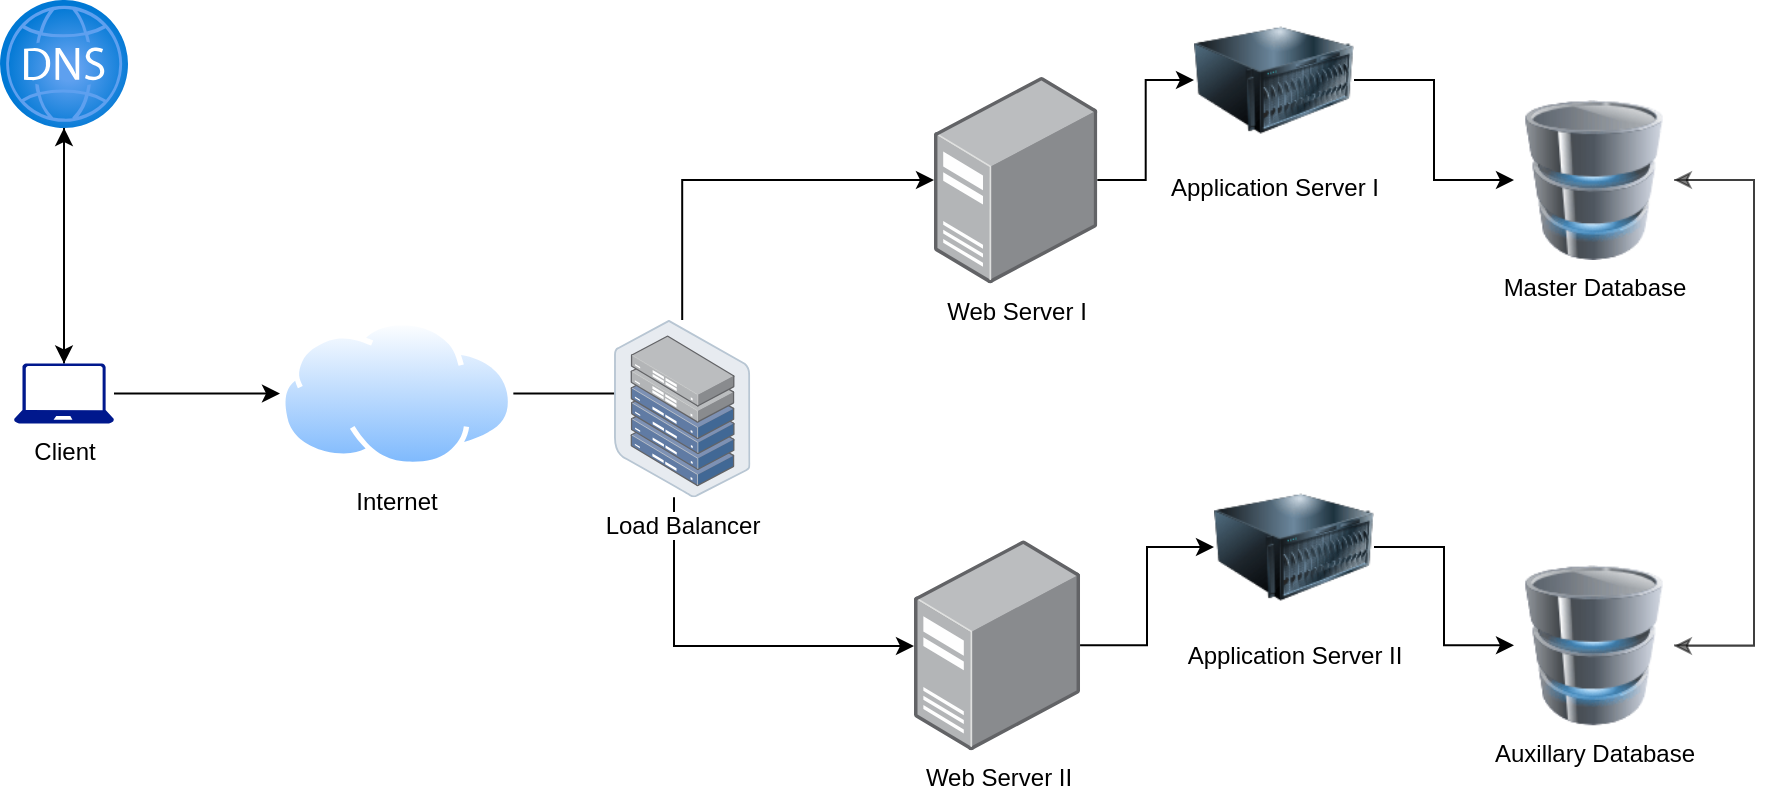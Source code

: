 <mxfile version="20.8.13" type="github">
  <diagram name="Page-1" id="YX8dFN5f9W4-FjAZ-q6s">
    <mxGraphModel dx="1035" dy="545" grid="1" gridSize="10" guides="1" tooltips="1" connect="1" arrows="1" fold="1" page="1" pageScale="1" pageWidth="850" pageHeight="1100" math="0" shadow="0">
      <root>
        <mxCell id="0" />
        <mxCell id="1" parent="0" />
        <mxCell id="elQm2aC_8iu5TuE16WQp-17" style="edgeStyle=orthogonalEdgeStyle;rounded=0;orthogonalLoop=1;jettySize=auto;html=1;entryX=0.5;entryY=0;entryDx=0;entryDy=0;entryPerimeter=0;" edge="1" parent="1" source="elQm2aC_8iu5TuE16WQp-1" target="elQm2aC_8iu5TuE16WQp-3">
          <mxGeometry relative="1" as="geometry" />
        </mxCell>
        <mxCell id="elQm2aC_8iu5TuE16WQp-1" value="" style="aspect=fixed;html=1;points=[];align=center;image;fontSize=12;image=img/lib/azure2/networking/DNS_Zones.svg;" vertex="1" parent="1">
          <mxGeometry x="103" y="310" width="64" height="64" as="geometry" />
        </mxCell>
        <mxCell id="elQm2aC_8iu5TuE16WQp-20" style="edgeStyle=orthogonalEdgeStyle;rounded=0;orthogonalLoop=1;jettySize=auto;html=1;entryX=0.147;entryY=0.415;entryDx=0;entryDy=0;entryPerimeter=0;" edge="1" parent="1" source="elQm2aC_8iu5TuE16WQp-2" target="elQm2aC_8iu5TuE16WQp-11">
          <mxGeometry relative="1" as="geometry" />
        </mxCell>
        <mxCell id="elQm2aC_8iu5TuE16WQp-2" value="Internet" style="aspect=fixed;perimeter=ellipsePerimeter;html=1;align=center;shadow=0;dashed=0;spacingTop=3;image;image=img/lib/active_directory/internet_cloud.svg;" vertex="1" parent="1">
          <mxGeometry x="243" y="470" width="116.67" height="73.5" as="geometry" />
        </mxCell>
        <mxCell id="elQm2aC_8iu5TuE16WQp-18" style="edgeStyle=orthogonalEdgeStyle;rounded=0;orthogonalLoop=1;jettySize=auto;html=1;" edge="1" parent="1" source="elQm2aC_8iu5TuE16WQp-3" target="elQm2aC_8iu5TuE16WQp-1">
          <mxGeometry relative="1" as="geometry" />
        </mxCell>
        <mxCell id="elQm2aC_8iu5TuE16WQp-19" style="edgeStyle=orthogonalEdgeStyle;rounded=0;orthogonalLoop=1;jettySize=auto;html=1;entryX=0;entryY=0.5;entryDx=0;entryDy=0;" edge="1" parent="1" source="elQm2aC_8iu5TuE16WQp-3" target="elQm2aC_8iu5TuE16WQp-2">
          <mxGeometry relative="1" as="geometry" />
        </mxCell>
        <mxCell id="elQm2aC_8iu5TuE16WQp-3" value="Client" style="sketch=0;aspect=fixed;pointerEvents=1;shadow=0;dashed=0;html=1;strokeColor=none;labelPosition=center;verticalLabelPosition=bottom;verticalAlign=top;align=center;fillColor=#00188D;shape=mxgraph.azure.laptop" vertex="1" parent="1">
          <mxGeometry x="110" y="491.75" width="50" height="30" as="geometry" />
        </mxCell>
        <mxCell id="elQm2aC_8iu5TuE16WQp-24" style="edgeStyle=orthogonalEdgeStyle;rounded=0;orthogonalLoop=1;jettySize=auto;html=1;" edge="1" parent="1" source="elQm2aC_8iu5TuE16WQp-9" target="elQm2aC_8iu5TuE16WQp-13">
          <mxGeometry relative="1" as="geometry" />
        </mxCell>
        <mxCell id="elQm2aC_8iu5TuE16WQp-9" value="Web Server I" style="points=[];aspect=fixed;html=1;align=center;shadow=0;dashed=0;image;image=img/lib/allied_telesis/computer_and_terminals/Server_Desktop.svg;" vertex="1" parent="1">
          <mxGeometry x="570" y="348.25" width="81.65" height="103.5" as="geometry" />
        </mxCell>
        <mxCell id="elQm2aC_8iu5TuE16WQp-25" style="edgeStyle=orthogonalEdgeStyle;rounded=0;orthogonalLoop=1;jettySize=auto;html=1;" edge="1" parent="1" source="elQm2aC_8iu5TuE16WQp-10" target="elQm2aC_8iu5TuE16WQp-14">
          <mxGeometry relative="1" as="geometry" />
        </mxCell>
        <mxCell id="elQm2aC_8iu5TuE16WQp-10" value="Web Server II" style="points=[];aspect=fixed;html=1;align=center;shadow=0;dashed=0;image;image=img/lib/allied_telesis/computer_and_terminals/Server_Desktop.svg;" vertex="1" parent="1">
          <mxGeometry x="560" y="580" width="83.03" height="105.25" as="geometry" />
        </mxCell>
        <mxCell id="elQm2aC_8iu5TuE16WQp-22" style="edgeStyle=orthogonalEdgeStyle;rounded=0;orthogonalLoop=1;jettySize=auto;html=1;" edge="1" parent="1" source="elQm2aC_8iu5TuE16WQp-11" target="elQm2aC_8iu5TuE16WQp-9">
          <mxGeometry relative="1" as="geometry">
            <Array as="points">
              <mxPoint x="444" y="400" />
            </Array>
          </mxGeometry>
        </mxCell>
        <mxCell id="elQm2aC_8iu5TuE16WQp-23" style="edgeStyle=orthogonalEdgeStyle;rounded=0;orthogonalLoop=1;jettySize=auto;html=1;" edge="1" parent="1" source="elQm2aC_8iu5TuE16WQp-11" target="elQm2aC_8iu5TuE16WQp-10">
          <mxGeometry relative="1" as="geometry">
            <Array as="points">
              <mxPoint x="440" y="633" />
            </Array>
          </mxGeometry>
        </mxCell>
        <mxCell id="elQm2aC_8iu5TuE16WQp-11" value="Load Balancer" style="points=[];aspect=fixed;html=1;align=center;shadow=0;dashed=0;image;image=img/lib/allied_telesis/storage/Datacenter_Server_Half_Rack_ToR.svg;" vertex="1" parent="1">
          <mxGeometry x="410" y="470" width="68.2" height="88.61" as="geometry" />
        </mxCell>
        <mxCell id="elQm2aC_8iu5TuE16WQp-26" style="edgeStyle=orthogonalEdgeStyle;rounded=0;orthogonalLoop=1;jettySize=auto;html=1;" edge="1" parent="1" source="elQm2aC_8iu5TuE16WQp-13" target="elQm2aC_8iu5TuE16WQp-15">
          <mxGeometry relative="1" as="geometry" />
        </mxCell>
        <mxCell id="elQm2aC_8iu5TuE16WQp-13" value="Application Server I" style="image;html=1;image=img/lib/clip_art/computers/Server_128x128.png" vertex="1" parent="1">
          <mxGeometry x="700" y="310" width="80" height="80" as="geometry" />
        </mxCell>
        <mxCell id="elQm2aC_8iu5TuE16WQp-27" style="edgeStyle=orthogonalEdgeStyle;rounded=0;orthogonalLoop=1;jettySize=auto;html=1;entryX=0;entryY=0.5;entryDx=0;entryDy=0;" edge="1" parent="1" source="elQm2aC_8iu5TuE16WQp-14" target="elQm2aC_8iu5TuE16WQp-16">
          <mxGeometry relative="1" as="geometry" />
        </mxCell>
        <mxCell id="elQm2aC_8iu5TuE16WQp-14" value="Application Server II" style="image;html=1;image=img/lib/clip_art/computers/Server_128x128.png" vertex="1" parent="1">
          <mxGeometry x="710" y="543.5" width="80" height="80" as="geometry" />
        </mxCell>
        <mxCell id="elQm2aC_8iu5TuE16WQp-29" style="edgeStyle=orthogonalEdgeStyle;rounded=0;orthogonalLoop=1;jettySize=auto;html=1;opacity=50;" edge="1" parent="1" source="elQm2aC_8iu5TuE16WQp-15" target="elQm2aC_8iu5TuE16WQp-16">
          <mxGeometry relative="1" as="geometry">
            <Array as="points">
              <mxPoint x="980" y="400" />
              <mxPoint x="980" y="633" />
            </Array>
          </mxGeometry>
        </mxCell>
        <mxCell id="elQm2aC_8iu5TuE16WQp-15" value="Master Database" style="image;html=1;image=img/lib/clip_art/computers/Database_128x128.png" vertex="1" parent="1">
          <mxGeometry x="860" y="360" width="80" height="80" as="geometry" />
        </mxCell>
        <mxCell id="elQm2aC_8iu5TuE16WQp-28" style="edgeStyle=orthogonalEdgeStyle;rounded=0;orthogonalLoop=1;jettySize=auto;html=1;opacity=50;" edge="1" parent="1" source="elQm2aC_8iu5TuE16WQp-16" target="elQm2aC_8iu5TuE16WQp-15">
          <mxGeometry relative="1" as="geometry">
            <Array as="points">
              <mxPoint x="980" y="633" />
              <mxPoint x="980" y="400" />
            </Array>
          </mxGeometry>
        </mxCell>
        <mxCell id="elQm2aC_8iu5TuE16WQp-16" value="Auxillary Database" style="image;html=1;image=img/lib/clip_art/computers/Database_128x128.png" vertex="1" parent="1">
          <mxGeometry x="860" y="592.63" width="80" height="80" as="geometry" />
        </mxCell>
      </root>
    </mxGraphModel>
  </diagram>
</mxfile>
